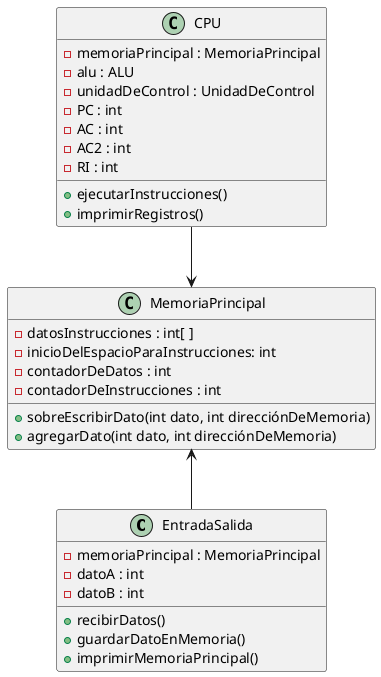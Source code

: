 @startuml
'https://plantuml.com/class-diagram
class EntradaSalida {
    - memoriaPrincipal : MemoriaPrincipal
    - datoA : int
    - datoB : int
    + recibirDatos()
    + guardarDatoEnMemoria()
    + imprimirMemoriaPrincipal()
}
class MemoriaPrincipal {
    - datosInstrucciones : int[ ]
    - inicioDelEspacioParaInstrucciones: int
    - contadorDeDatos : int
    - contadorDeInstrucciones : int
    + sobreEscribirDato(int dato, int direcciónDeMemoria)
    + agregarDato(int dato, int direcciónDeMemoria)
}
class CPU {
    - memoriaPrincipal : MemoriaPrincipal
    - alu : ALU
    - unidadDeControl : UnidadDeControl
    - PC : int
    - AC : int
    - AC2 : int
    - RI : int
    + ejecutarInstrucciones()
    + imprimirRegistros()
}


EntradaSalida --U> MemoriaPrincipal
CPU --> MemoriaPrincipal

@enduml